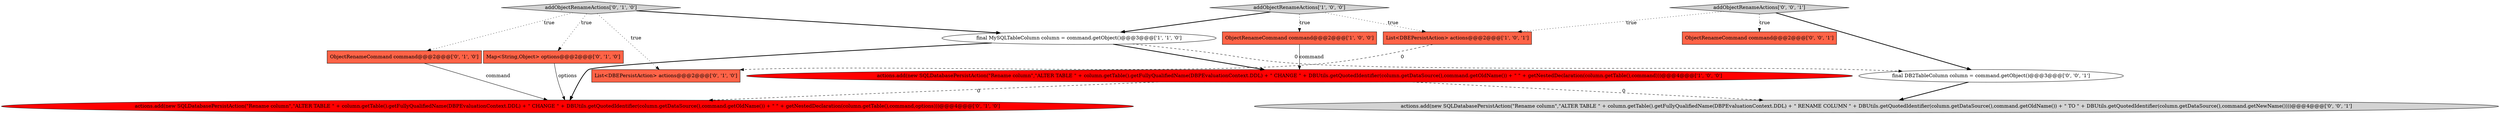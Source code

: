 digraph {
1 [style = filled, label = "List<DBEPersistAction> actions@@@2@@@['1', '0', '1']", fillcolor = tomato, shape = box image = "AAA0AAABBB1BBB"];
12 [style = filled, label = "actions.add(new SQLDatabasePersistAction(\"Rename column\",\"ALTER TABLE \" + column.getTable().getFullyQualifiedName(DBPEvaluationContext.DDL) + \" RENAME COLUMN \" + DBUtils.getQuotedIdentifier(column.getDataSource(),command.getOldName()) + \" TO \" + DBUtils.getQuotedIdentifier(column.getDataSource(),command.getNewName())))@@@4@@@['0', '0', '1']", fillcolor = lightgray, shape = ellipse image = "AAA0AAABBB3BBB"];
11 [style = filled, label = "final DB2TableColumn column = command.getObject()@@@3@@@['0', '0', '1']", fillcolor = white, shape = ellipse image = "AAA0AAABBB3BBB"];
3 [style = filled, label = "addObjectRenameActions['1', '0', '0']", fillcolor = lightgray, shape = diamond image = "AAA0AAABBB1BBB"];
4 [style = filled, label = "actions.add(new SQLDatabasePersistAction(\"Rename column\",\"ALTER TABLE \" + column.getTable().getFullyQualifiedName(DBPEvaluationContext.DDL) + \" CHANGE \" + DBUtils.getQuotedIdentifier(column.getDataSource(),command.getOldName()) + \" \" + getNestedDeclaration(column.getTable(),command)))@@@4@@@['1', '0', '0']", fillcolor = red, shape = ellipse image = "AAA1AAABBB1BBB"];
6 [style = filled, label = "ObjectRenameCommand command@@@2@@@['0', '1', '0']", fillcolor = tomato, shape = box image = "AAA0AAABBB2BBB"];
13 [style = filled, label = "addObjectRenameActions['0', '0', '1']", fillcolor = lightgray, shape = diamond image = "AAA0AAABBB3BBB"];
10 [style = filled, label = "ObjectRenameCommand command@@@2@@@['0', '0', '1']", fillcolor = tomato, shape = box image = "AAA0AAABBB3BBB"];
5 [style = filled, label = "addObjectRenameActions['0', '1', '0']", fillcolor = lightgray, shape = diamond image = "AAA0AAABBB2BBB"];
0 [style = filled, label = "ObjectRenameCommand command@@@2@@@['1', '0', '0']", fillcolor = tomato, shape = box image = "AAA0AAABBB1BBB"];
8 [style = filled, label = "Map<String,Object> options@@@2@@@['0', '1', '0']", fillcolor = tomato, shape = box image = "AAA0AAABBB2BBB"];
2 [style = filled, label = "final MySQLTableColumn column = command.getObject()@@@3@@@['1', '1', '0']", fillcolor = white, shape = ellipse image = "AAA0AAABBB1BBB"];
7 [style = filled, label = "actions.add(new SQLDatabasePersistAction(\"Rename column\",\"ALTER TABLE \" + column.getTable().getFullyQualifiedName(DBPEvaluationContext.DDL) + \" CHANGE \" + DBUtils.getQuotedIdentifier(column.getDataSource(),command.getOldName()) + \" \" + getNestedDeclaration(column.getTable(),command,options)))@@@4@@@['0', '1', '0']", fillcolor = red, shape = ellipse image = "AAA1AAABBB2BBB"];
9 [style = filled, label = "List<DBEPersistAction> actions@@@2@@@['0', '1', '0']", fillcolor = tomato, shape = box image = "AAA1AAABBB2BBB"];
5->9 [style = dotted, label="true"];
5->6 [style = dotted, label="true"];
6->7 [style = solid, label="command"];
13->1 [style = dotted, label="true"];
5->2 [style = bold, label=""];
0->4 [style = solid, label="command"];
11->12 [style = bold, label=""];
1->9 [style = dashed, label="0"];
2->11 [style = dashed, label="0"];
2->7 [style = bold, label=""];
5->8 [style = dotted, label="true"];
3->2 [style = bold, label=""];
13->10 [style = dotted, label="true"];
8->7 [style = solid, label="options"];
2->4 [style = bold, label=""];
13->11 [style = bold, label=""];
3->1 [style = dotted, label="true"];
4->7 [style = dashed, label="0"];
4->12 [style = dashed, label="0"];
3->0 [style = dotted, label="true"];
}
